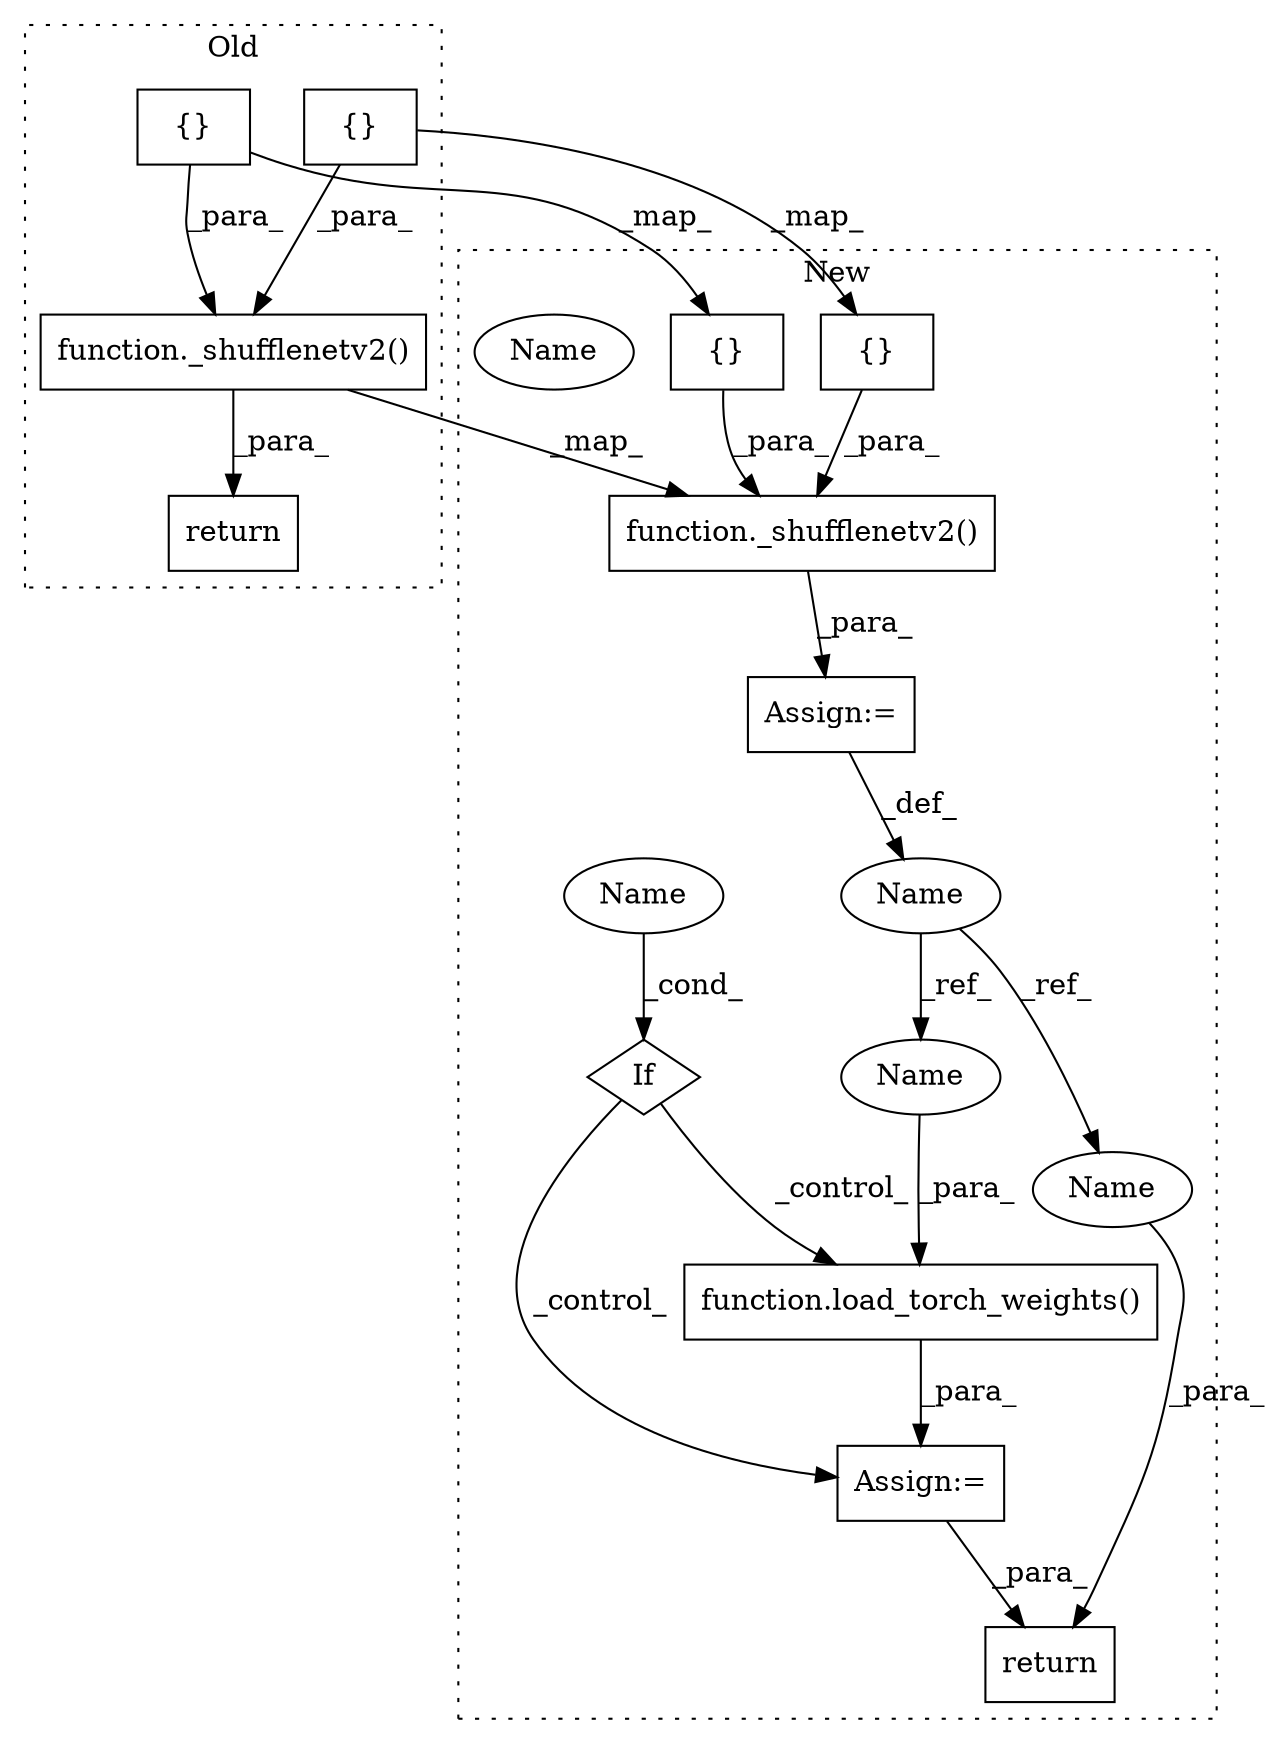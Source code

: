 digraph G {
subgraph cluster0 {
1 [label="function._shufflenetv2()" a="75" s="8855,8905" l="14,11" shape="box"];
4 [label="{}" a="59" s="8869,8877" l="1,0" shape="box"];
7 [label="{}" a="59" s="8880,8904" l="1,0" shape="box"];
8 [label="return" a="93" s="8848" l="7" shape="box"];
label = "Old";
style="dotted";
}
subgraph cluster1 {
2 [label="function._shufflenetv2()" a="75" s="9279,9329" l="14,11" shape="box"];
3 [label="{}" a="59" s="9293,9301" l="1,0" shape="box"];
5 [label="Assign:=" a="68" s="9373" l="3" shape="box"];
6 [label="{}" a="59" s="9304,9328" l="1,0" shape="box"];
9 [label="return" a="93" s="9443" l="7" shape="box"];
10 [label="If" a="96" s="9345" l="3" shape="diamond"];
11 [label="function.load_torch_weights()" a="75" s="9376,9400" l="19,38" shape="box"];
12 [label="Name" a="87" s="9271" l="5" shape="ellipse"];
13 [label="Name" a="87" s="9348" l="10" shape="ellipse"];
14 [label="Assign:=" a="68" s="9276" l="3" shape="box"];
15 [label="Name" a="87" s="9348" l="10" shape="ellipse"];
16 [label="Name" a="87" s="9395" l="5" shape="ellipse"];
17 [label="Name" a="87" s="9450" l="5" shape="ellipse"];
label = "New";
style="dotted";
}
1 -> 2 [label="_map_"];
1 -> 8 [label="_para_"];
2 -> 14 [label="_para_"];
3 -> 2 [label="_para_"];
4 -> 1 [label="_para_"];
4 -> 3 [label="_map_"];
5 -> 9 [label="_para_"];
6 -> 2 [label="_para_"];
7 -> 6 [label="_map_"];
7 -> 1 [label="_para_"];
10 -> 11 [label="_control_"];
10 -> 5 [label="_control_"];
11 -> 5 [label="_para_"];
12 -> 17 [label="_ref_"];
12 -> 16 [label="_ref_"];
14 -> 12 [label="_def_"];
15 -> 10 [label="_cond_"];
16 -> 11 [label="_para_"];
17 -> 9 [label="_para_"];
}